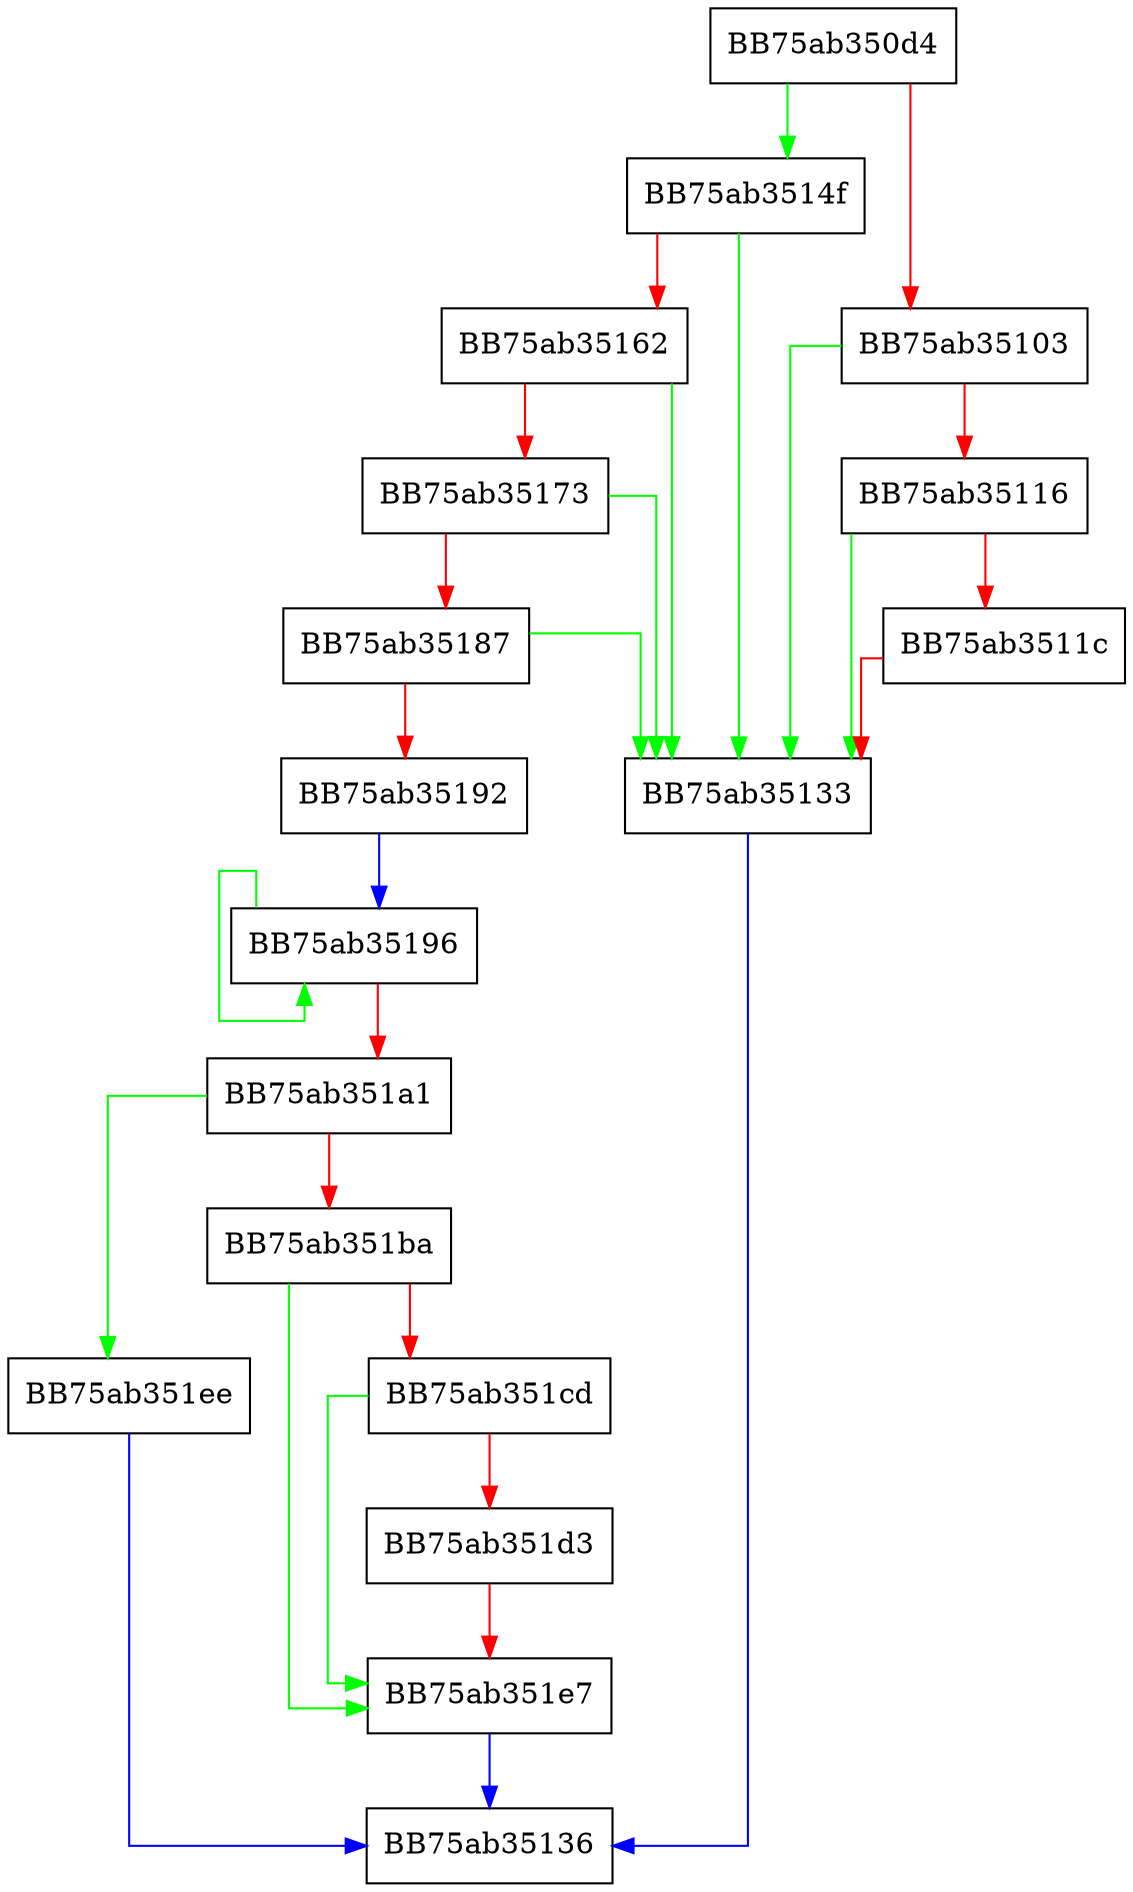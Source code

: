 digraph RemovePIIfromURL {
  node [shape="box"];
  graph [splines=ortho];
  BB75ab350d4 -> BB75ab3514f [color="green"];
  BB75ab350d4 -> BB75ab35103 [color="red"];
  BB75ab35103 -> BB75ab35133 [color="green"];
  BB75ab35103 -> BB75ab35116 [color="red"];
  BB75ab35116 -> BB75ab35133 [color="green"];
  BB75ab35116 -> BB75ab3511c [color="red"];
  BB75ab3511c -> BB75ab35133 [color="red"];
  BB75ab35133 -> BB75ab35136 [color="blue"];
  BB75ab3514f -> BB75ab35133 [color="green"];
  BB75ab3514f -> BB75ab35162 [color="red"];
  BB75ab35162 -> BB75ab35133 [color="green"];
  BB75ab35162 -> BB75ab35173 [color="red"];
  BB75ab35173 -> BB75ab35133 [color="green"];
  BB75ab35173 -> BB75ab35187 [color="red"];
  BB75ab35187 -> BB75ab35133 [color="green"];
  BB75ab35187 -> BB75ab35192 [color="red"];
  BB75ab35192 -> BB75ab35196 [color="blue"];
  BB75ab35196 -> BB75ab35196 [color="green"];
  BB75ab35196 -> BB75ab351a1 [color="red"];
  BB75ab351a1 -> BB75ab351ee [color="green"];
  BB75ab351a1 -> BB75ab351ba [color="red"];
  BB75ab351ba -> BB75ab351e7 [color="green"];
  BB75ab351ba -> BB75ab351cd [color="red"];
  BB75ab351cd -> BB75ab351e7 [color="green"];
  BB75ab351cd -> BB75ab351d3 [color="red"];
  BB75ab351d3 -> BB75ab351e7 [color="red"];
  BB75ab351e7 -> BB75ab35136 [color="blue"];
  BB75ab351ee -> BB75ab35136 [color="blue"];
}